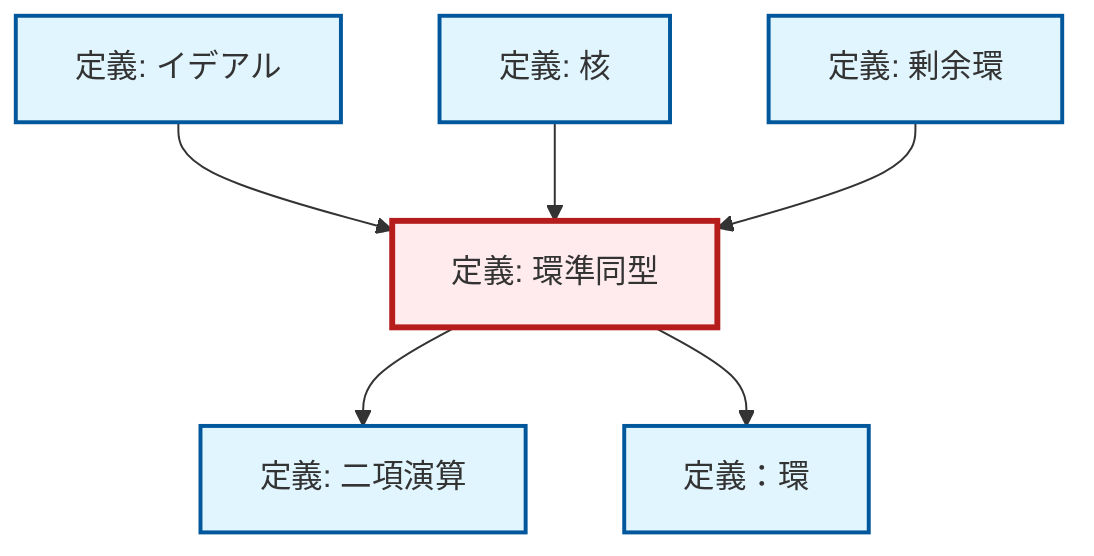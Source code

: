 graph TD
    classDef definition fill:#e1f5fe,stroke:#01579b,stroke-width:2px
    classDef theorem fill:#f3e5f5,stroke:#4a148c,stroke-width:2px
    classDef axiom fill:#fff3e0,stroke:#e65100,stroke-width:2px
    classDef example fill:#e8f5e9,stroke:#1b5e20,stroke-width:2px
    classDef current fill:#ffebee,stroke:#b71c1c,stroke-width:3px
    def-kernel["定義: 核"]:::definition
    def-ideal["定義: イデアル"]:::definition
    def-ring["定義：環"]:::definition
    def-binary-operation["定義: 二項演算"]:::definition
    def-quotient-ring["定義: 剰余環"]:::definition
    def-ring-homomorphism["定義: 環準同型"]:::definition
    def-ring-homomorphism --> def-binary-operation
    def-ring-homomorphism --> def-ring
    def-ideal --> def-ring-homomorphism
    def-kernel --> def-ring-homomorphism
    def-quotient-ring --> def-ring-homomorphism
    class def-ring-homomorphism current